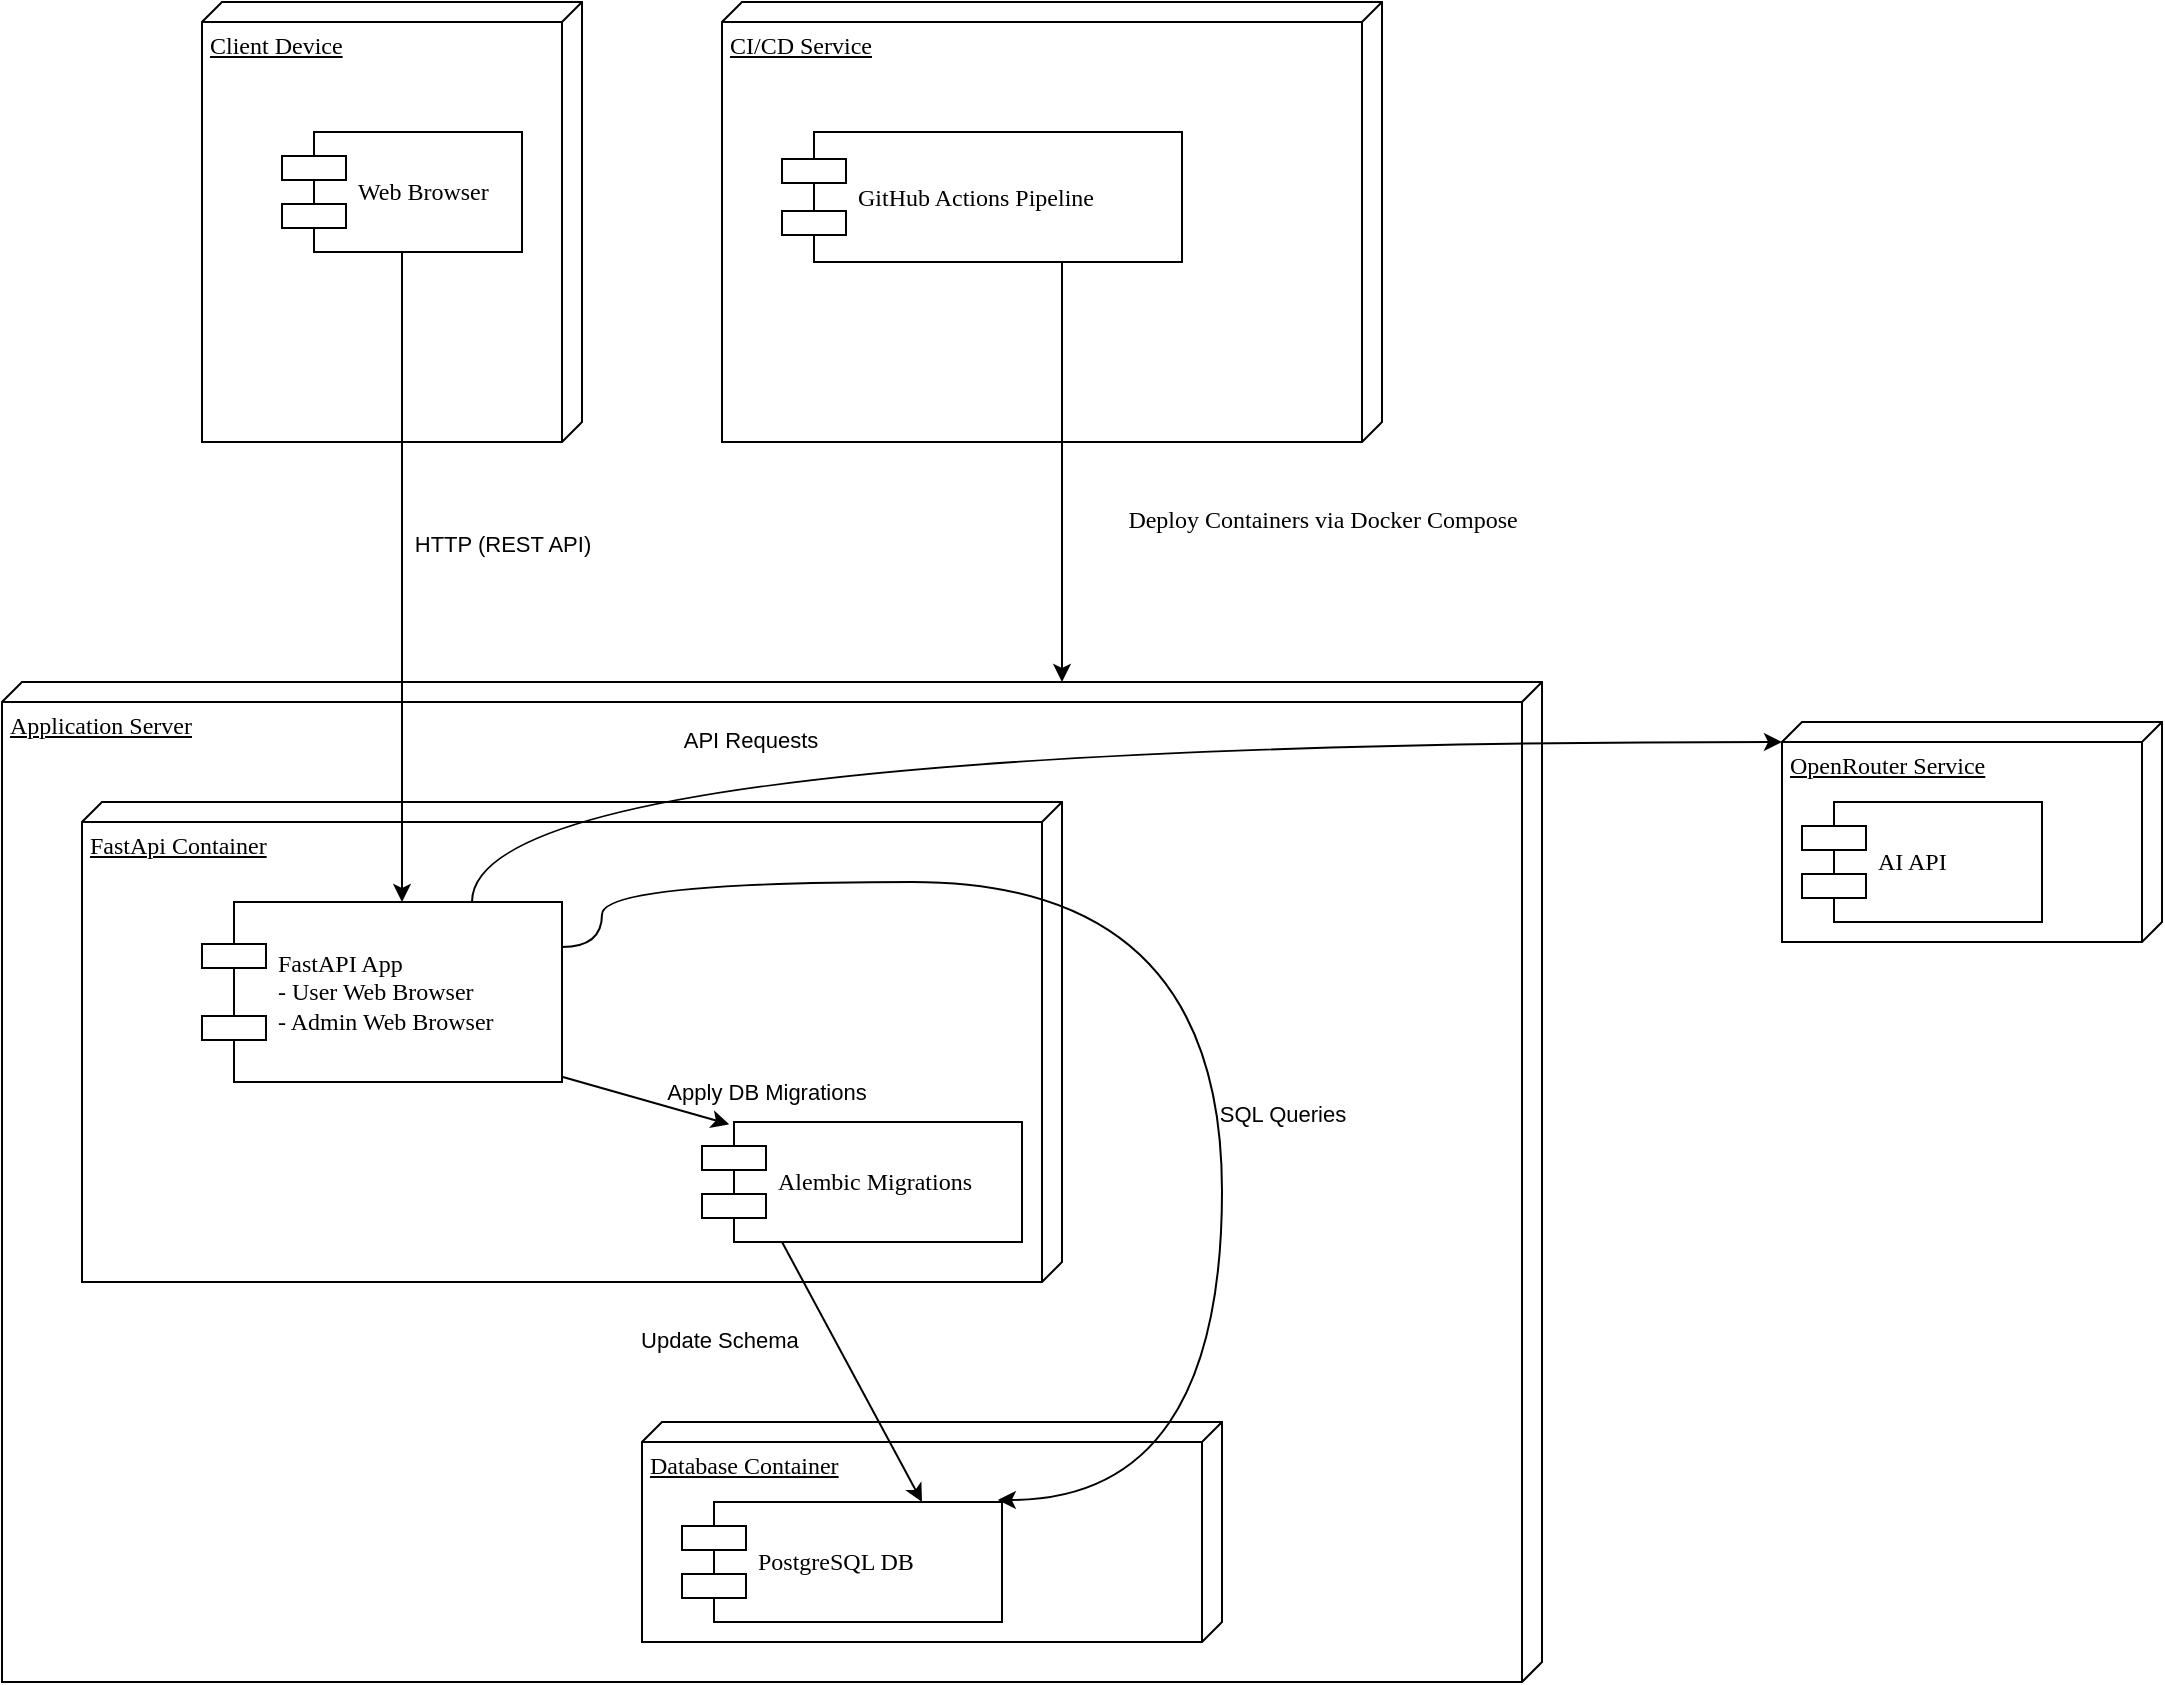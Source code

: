 <mxfile version="27.2.0">
  <diagram name="Page-1" id="5f0bae14-7c28-e335-631c-24af17079c00">
    <mxGraphModel dx="1415" dy="982" grid="1" gridSize="10" guides="1" tooltips="1" connect="1" arrows="1" fold="1" page="1" pageScale="1" pageWidth="1100" pageHeight="850" background="none" math="0" shadow="0">
      <root>
        <mxCell id="0" />
        <mxCell id="1" parent="0" />
        <mxCell id="39150e848f15840c-1" value="Client Device" style="verticalAlign=top;align=left;spacingTop=8;spacingLeft=2;spacingRight=12;shape=cube;size=10;direction=south;fontStyle=4;html=1;rounded=0;shadow=0;comic=0;labelBackgroundColor=none;strokeWidth=1;fontFamily=Verdana;fontSize=12" parent="1" vertex="1">
          <mxGeometry x="270" y="70" width="190" height="220" as="geometry" />
        </mxCell>
        <mxCell id="39150e848f15840c-2" value="CI/CD Service" style="verticalAlign=top;align=left;spacingTop=8;spacingLeft=2;spacingRight=12;shape=cube;size=10;direction=south;fontStyle=4;html=1;rounded=0;shadow=0;comic=0;labelBackgroundColor=none;strokeWidth=1;fontFamily=Verdana;fontSize=12" parent="1" vertex="1">
          <mxGeometry x="530" y="70" width="330" height="220" as="geometry" />
        </mxCell>
        <mxCell id="39150e848f15840c-3" value="Application Server" style="verticalAlign=top;align=left;spacingTop=8;spacingLeft=2;spacingRight=12;shape=cube;size=10;direction=south;fontStyle=4;html=1;rounded=0;shadow=0;comic=0;labelBackgroundColor=none;strokeWidth=1;fontFamily=Verdana;fontSize=12" parent="1" vertex="1">
          <mxGeometry x="170" y="410" width="770" height="500" as="geometry" />
        </mxCell>
        <mxCell id="39150e848f15840c-5" value="Web Browser" style="shape=component;align=left;spacingLeft=36;rounded=0;shadow=0;comic=0;labelBackgroundColor=none;strokeWidth=1;fontFamily=Verdana;fontSize=12;html=1;" parent="1" vertex="1">
          <mxGeometry x="310" y="135" width="120" height="60" as="geometry" />
        </mxCell>
        <mxCell id="39150e848f15840c-7" value="GitHub Actions Pipeline" style="shape=component;align=left;spacingLeft=36;rounded=0;shadow=0;comic=0;labelBackgroundColor=none;strokeWidth=1;fontFamily=Verdana;fontSize=12;html=1;" parent="1" vertex="1">
          <mxGeometry x="560" y="135" width="200" height="65" as="geometry" />
        </mxCell>
        <mxCell id="9HCtXKp-x4gFbgPLNHG_-2" value="FastApi Container" style="verticalAlign=top;align=left;spacingTop=8;spacingLeft=2;spacingRight=12;shape=cube;size=10;direction=south;fontStyle=4;html=1;rounded=0;shadow=0;comic=0;labelBackgroundColor=none;strokeWidth=1;fontFamily=Verdana;fontSize=12" parent="1" vertex="1">
          <mxGeometry x="210" y="470" width="490" height="240" as="geometry" />
        </mxCell>
        <mxCell id="9HCtXKp-x4gFbgPLNHG_-6" value="FastAPI App&lt;br&gt;&lt;div&gt;- User Web Browser&lt;/div&gt;&lt;div&gt;- Admin Web Browser&lt;/div&gt;" style="shape=component;align=left;spacingLeft=36;rounded=0;shadow=0;comic=0;labelBackgroundColor=none;strokeWidth=1;fontFamily=Verdana;fontSize=12;html=1;" parent="1" vertex="1">
          <mxGeometry x="270" y="520" width="180" height="90" as="geometry" />
        </mxCell>
        <mxCell id="9HCtXKp-x4gFbgPLNHG_-7" value="Alembic Migrations" style="shape=component;align=left;spacingLeft=36;rounded=0;shadow=0;comic=0;labelBackgroundColor=none;strokeWidth=1;fontFamily=Verdana;fontSize=12;html=1;" parent="1" vertex="1">
          <mxGeometry x="520" y="630" width="160" height="60" as="geometry" />
        </mxCell>
        <mxCell id="9HCtXKp-x4gFbgPLNHG_-8" value="Database Container" style="verticalAlign=top;align=left;spacingTop=8;spacingLeft=2;spacingRight=12;shape=cube;size=10;direction=south;fontStyle=4;html=1;rounded=0;shadow=0;comic=0;labelBackgroundColor=none;strokeWidth=1;fontFamily=Verdana;fontSize=12" parent="1" vertex="1">
          <mxGeometry x="490" y="780" width="290" height="110" as="geometry" />
        </mxCell>
        <mxCell id="9HCtXKp-x4gFbgPLNHG_-9" value="PostgreSQL DB&lt;span style=&quot;color: rgba(0, 0, 0, 0); font-family: monospace; font-size: 0px;&quot;&gt;%3CmxGraphModel%3E%3Croot%3E%3CmxCell%20id%3D%220%22%2F%3E%3CmxCell%20id%3D%221%22%20parent%3D%220%22%2F%3E%3CmxCell%20id%3D%222%22%20value%3D%22Alembic%20Migrations%22%20style%3D%22shape%3Dcomponent%3Balign%3Dleft%3BspacingLeft%3D36%3Brounded%3D0%3Bshadow%3D0%3Bcomic%3D0%3BlabelBackgroundColor%3Dnone%3BstrokeWidth%3D1%3BfontFamily%3DVerdana%3BfontSize%3D12%3Bhtml%3D1%3B%22%20vertex%3D%221%22%20parent%3D%221%22%3E%3CmxGeometry%20x%3D%22520%22%20y%3D%22600%22%20width%3D%22160%22%20height%3D%2260%22%20as%3D%22geometry%22%2F%3E%3C%2FmxCell%3E%3C%2Froot%3E%3C%2FmxGraphModel%3E&lt;/span&gt;" style="shape=component;align=left;spacingLeft=36;rounded=0;shadow=0;comic=0;labelBackgroundColor=none;strokeWidth=1;fontFamily=Verdana;fontSize=12;html=1;" parent="1" vertex="1">
          <mxGeometry x="510" y="820" width="160" height="60" as="geometry" />
        </mxCell>
        <mxCell id="9HCtXKp-x4gFbgPLNHG_-12" style="edgeStyle=elbowEdgeStyle;rounded=0;html=1;labelBackgroundColor=none;startArrow=none;startFill=0;endArrow=classic;endFill=1;fontFamily=Verdana;fontSize=13;align=left;labelPosition=right;verticalLabelPosition=middle;verticalAlign=middle;" parent="1" edge="1">
          <mxGeometry relative="1" as="geometry">
            <mxPoint x="700" y="230" as="sourcePoint" />
            <mxPoint x="700" y="410" as="targetPoint" />
            <Array as="points">
              <mxPoint x="700" y="200" />
            </Array>
          </mxGeometry>
        </mxCell>
        <mxCell id="9HCtXKp-x4gFbgPLNHG_-13" value="&lt;span style=&quot;font-family: Verdana; font-size: 12px; text-align: left;&quot;&gt;Deploy Containers via Docker Compose&lt;/span&gt;" style="edgeLabel;html=1;align=center;verticalAlign=middle;resizable=0;points=[];labelBackgroundColor=default;" parent="9HCtXKp-x4gFbgPLNHG_-12" vertex="1" connectable="0">
          <mxGeometry x="0.093" y="5" relative="1" as="geometry">
            <mxPoint x="125" y="28" as="offset" />
          </mxGeometry>
        </mxCell>
        <mxCell id="39150e848f15840c-14" style="edgeStyle=elbowEdgeStyle;rounded=0;html=1;labelBackgroundColor=none;startArrow=none;startFill=0;endArrow=classic;endFill=1;fontFamily=Verdana;fontSize=13;align=left;labelPosition=right;verticalLabelPosition=middle;verticalAlign=middle;exitX=0.5;exitY=1;exitDx=0;exitDy=0;" parent="1" source="39150e848f15840c-5" target="9HCtXKp-x4gFbgPLNHG_-6" edge="1">
          <mxGeometry relative="1" as="geometry">
            <mxPoint x="370" y="230" as="sourcePoint" />
            <mxPoint x="370" y="410" as="targetPoint" />
            <Array as="points">
              <mxPoint x="370" y="200" />
            </Array>
          </mxGeometry>
        </mxCell>
        <mxCell id="9HCtXKp-x4gFbgPLNHG_-11" value="HTTP (REST API)" style="edgeLabel;html=1;align=center;verticalAlign=middle;resizable=0;points=[];" parent="39150e848f15840c-14" vertex="1" connectable="0">
          <mxGeometry x="0.093" y="5" relative="1" as="geometry">
            <mxPoint x="45" y="-32" as="offset" />
          </mxGeometry>
        </mxCell>
        <mxCell id="9HCtXKp-x4gFbgPLNHG_-14" value="" style="endArrow=classic;html=1;rounded=0;exitX=1;exitY=0.971;exitDx=0;exitDy=0;exitPerimeter=0;entryX=0.085;entryY=0.019;entryDx=0;entryDy=0;entryPerimeter=0;" parent="1" source="9HCtXKp-x4gFbgPLNHG_-6" target="9HCtXKp-x4gFbgPLNHG_-7" edge="1">
          <mxGeometry width="50" height="50" relative="1" as="geometry">
            <mxPoint x="420" y="550" as="sourcePoint" />
            <mxPoint x="470" y="500" as="targetPoint" />
          </mxGeometry>
        </mxCell>
        <mxCell id="9HCtXKp-x4gFbgPLNHG_-15" value="Apply DB Migrations" style="edgeLabel;html=1;align=center;verticalAlign=middle;resizable=0;points=[];" parent="9HCtXKp-x4gFbgPLNHG_-14" vertex="1" connectable="0">
          <mxGeometry x="-0.403" relative="1" as="geometry">
            <mxPoint x="77" as="offset" />
          </mxGeometry>
        </mxCell>
        <mxCell id="9HCtXKp-x4gFbgPLNHG_-16" value="" style="endArrow=classic;html=1;rounded=0;exitX=0.25;exitY=1;exitDx=0;exitDy=0;entryX=0.75;entryY=0;entryDx=0;entryDy=0;" parent="1" source="9HCtXKp-x4gFbgPLNHG_-7" target="9HCtXKp-x4gFbgPLNHG_-9" edge="1">
          <mxGeometry width="50" height="50" relative="1" as="geometry">
            <mxPoint x="420" y="550" as="sourcePoint" />
            <mxPoint x="470" y="500" as="targetPoint" />
          </mxGeometry>
        </mxCell>
        <mxCell id="9HCtXKp-x4gFbgPLNHG_-17" value="Update Schema&amp;nbsp;" style="edgeLabel;html=1;align=center;verticalAlign=middle;resizable=0;points=[];" parent="9HCtXKp-x4gFbgPLNHG_-16" vertex="1" connectable="0">
          <mxGeometry x="-0.25" y="1" relative="1" as="geometry">
            <mxPoint x="-57" as="offset" />
          </mxGeometry>
        </mxCell>
        <mxCell id="9HCtXKp-x4gFbgPLNHG_-18" value="" style="endArrow=classic;html=1;rounded=0;exitX=1;exitY=0.25;exitDx=0;exitDy=0;entryX=0.987;entryY=-0.017;entryDx=0;entryDy=0;entryPerimeter=0;edgeStyle=orthogonalEdgeStyle;curved=1;" parent="1" source="9HCtXKp-x4gFbgPLNHG_-6" target="9HCtXKp-x4gFbgPLNHG_-9" edge="1">
          <mxGeometry width="50" height="50" relative="1" as="geometry">
            <mxPoint x="420" y="550" as="sourcePoint" />
            <mxPoint x="470" y="500" as="targetPoint" />
            <Array as="points">
              <mxPoint x="470" y="543" />
              <mxPoint x="470" y="510" />
              <mxPoint x="780" y="510" />
              <mxPoint x="780" y="819" />
            </Array>
          </mxGeometry>
        </mxCell>
        <mxCell id="9HCtXKp-x4gFbgPLNHG_-20" value="SQL Queries" style="edgeLabel;html=1;align=center;verticalAlign=middle;resizable=0;points=[];" parent="9HCtXKp-x4gFbgPLNHG_-18" vertex="1" connectable="0">
          <mxGeometry x="0.224" y="-9" relative="1" as="geometry">
            <mxPoint x="39" y="-1" as="offset" />
          </mxGeometry>
        </mxCell>
        <mxCell id="PhKpwEwChCE_AQTl-oep-1" value="OpenRouter Service" style="verticalAlign=top;align=left;spacingTop=8;spacingLeft=2;spacingRight=12;shape=cube;size=10;direction=south;fontStyle=4;html=1;rounded=0;shadow=0;comic=0;labelBackgroundColor=none;strokeWidth=1;fontFamily=Verdana;fontSize=12" vertex="1" parent="1">
          <mxGeometry x="1060" y="430" width="190" height="110" as="geometry" />
        </mxCell>
        <mxCell id="PhKpwEwChCE_AQTl-oep-2" value="AI API" style="shape=component;align=left;spacingLeft=36;rounded=0;shadow=0;comic=0;labelBackgroundColor=none;strokeWidth=1;fontFamily=Verdana;fontSize=12;html=1;" vertex="1" parent="1">
          <mxGeometry x="1070" y="470" width="120" height="60" as="geometry" />
        </mxCell>
        <mxCell id="PhKpwEwChCE_AQTl-oep-3" value="" style="endArrow=classic;html=1;rounded=0;exitX=0.75;exitY=0;exitDx=0;exitDy=0;entryX=0;entryY=0;entryDx=10;entryDy=190;entryPerimeter=0;edgeStyle=orthogonalEdgeStyle;curved=1;" edge="1" parent="1" source="9HCtXKp-x4gFbgPLNHG_-6" target="PhKpwEwChCE_AQTl-oep-1">
          <mxGeometry width="50" height="50" relative="1" as="geometry">
            <mxPoint x="580" y="730" as="sourcePoint" />
            <mxPoint x="650" y="860" as="targetPoint" />
          </mxGeometry>
        </mxCell>
        <mxCell id="PhKpwEwChCE_AQTl-oep-4" value="API Requests" style="edgeLabel;html=1;align=center;verticalAlign=middle;resizable=0;points=[];" vertex="1" connectable="0" parent="PhKpwEwChCE_AQTl-oep-3">
          <mxGeometry x="-0.25" y="1" relative="1" as="geometry">
            <mxPoint x="-57" as="offset" />
          </mxGeometry>
        </mxCell>
      </root>
    </mxGraphModel>
  </diagram>
</mxfile>
